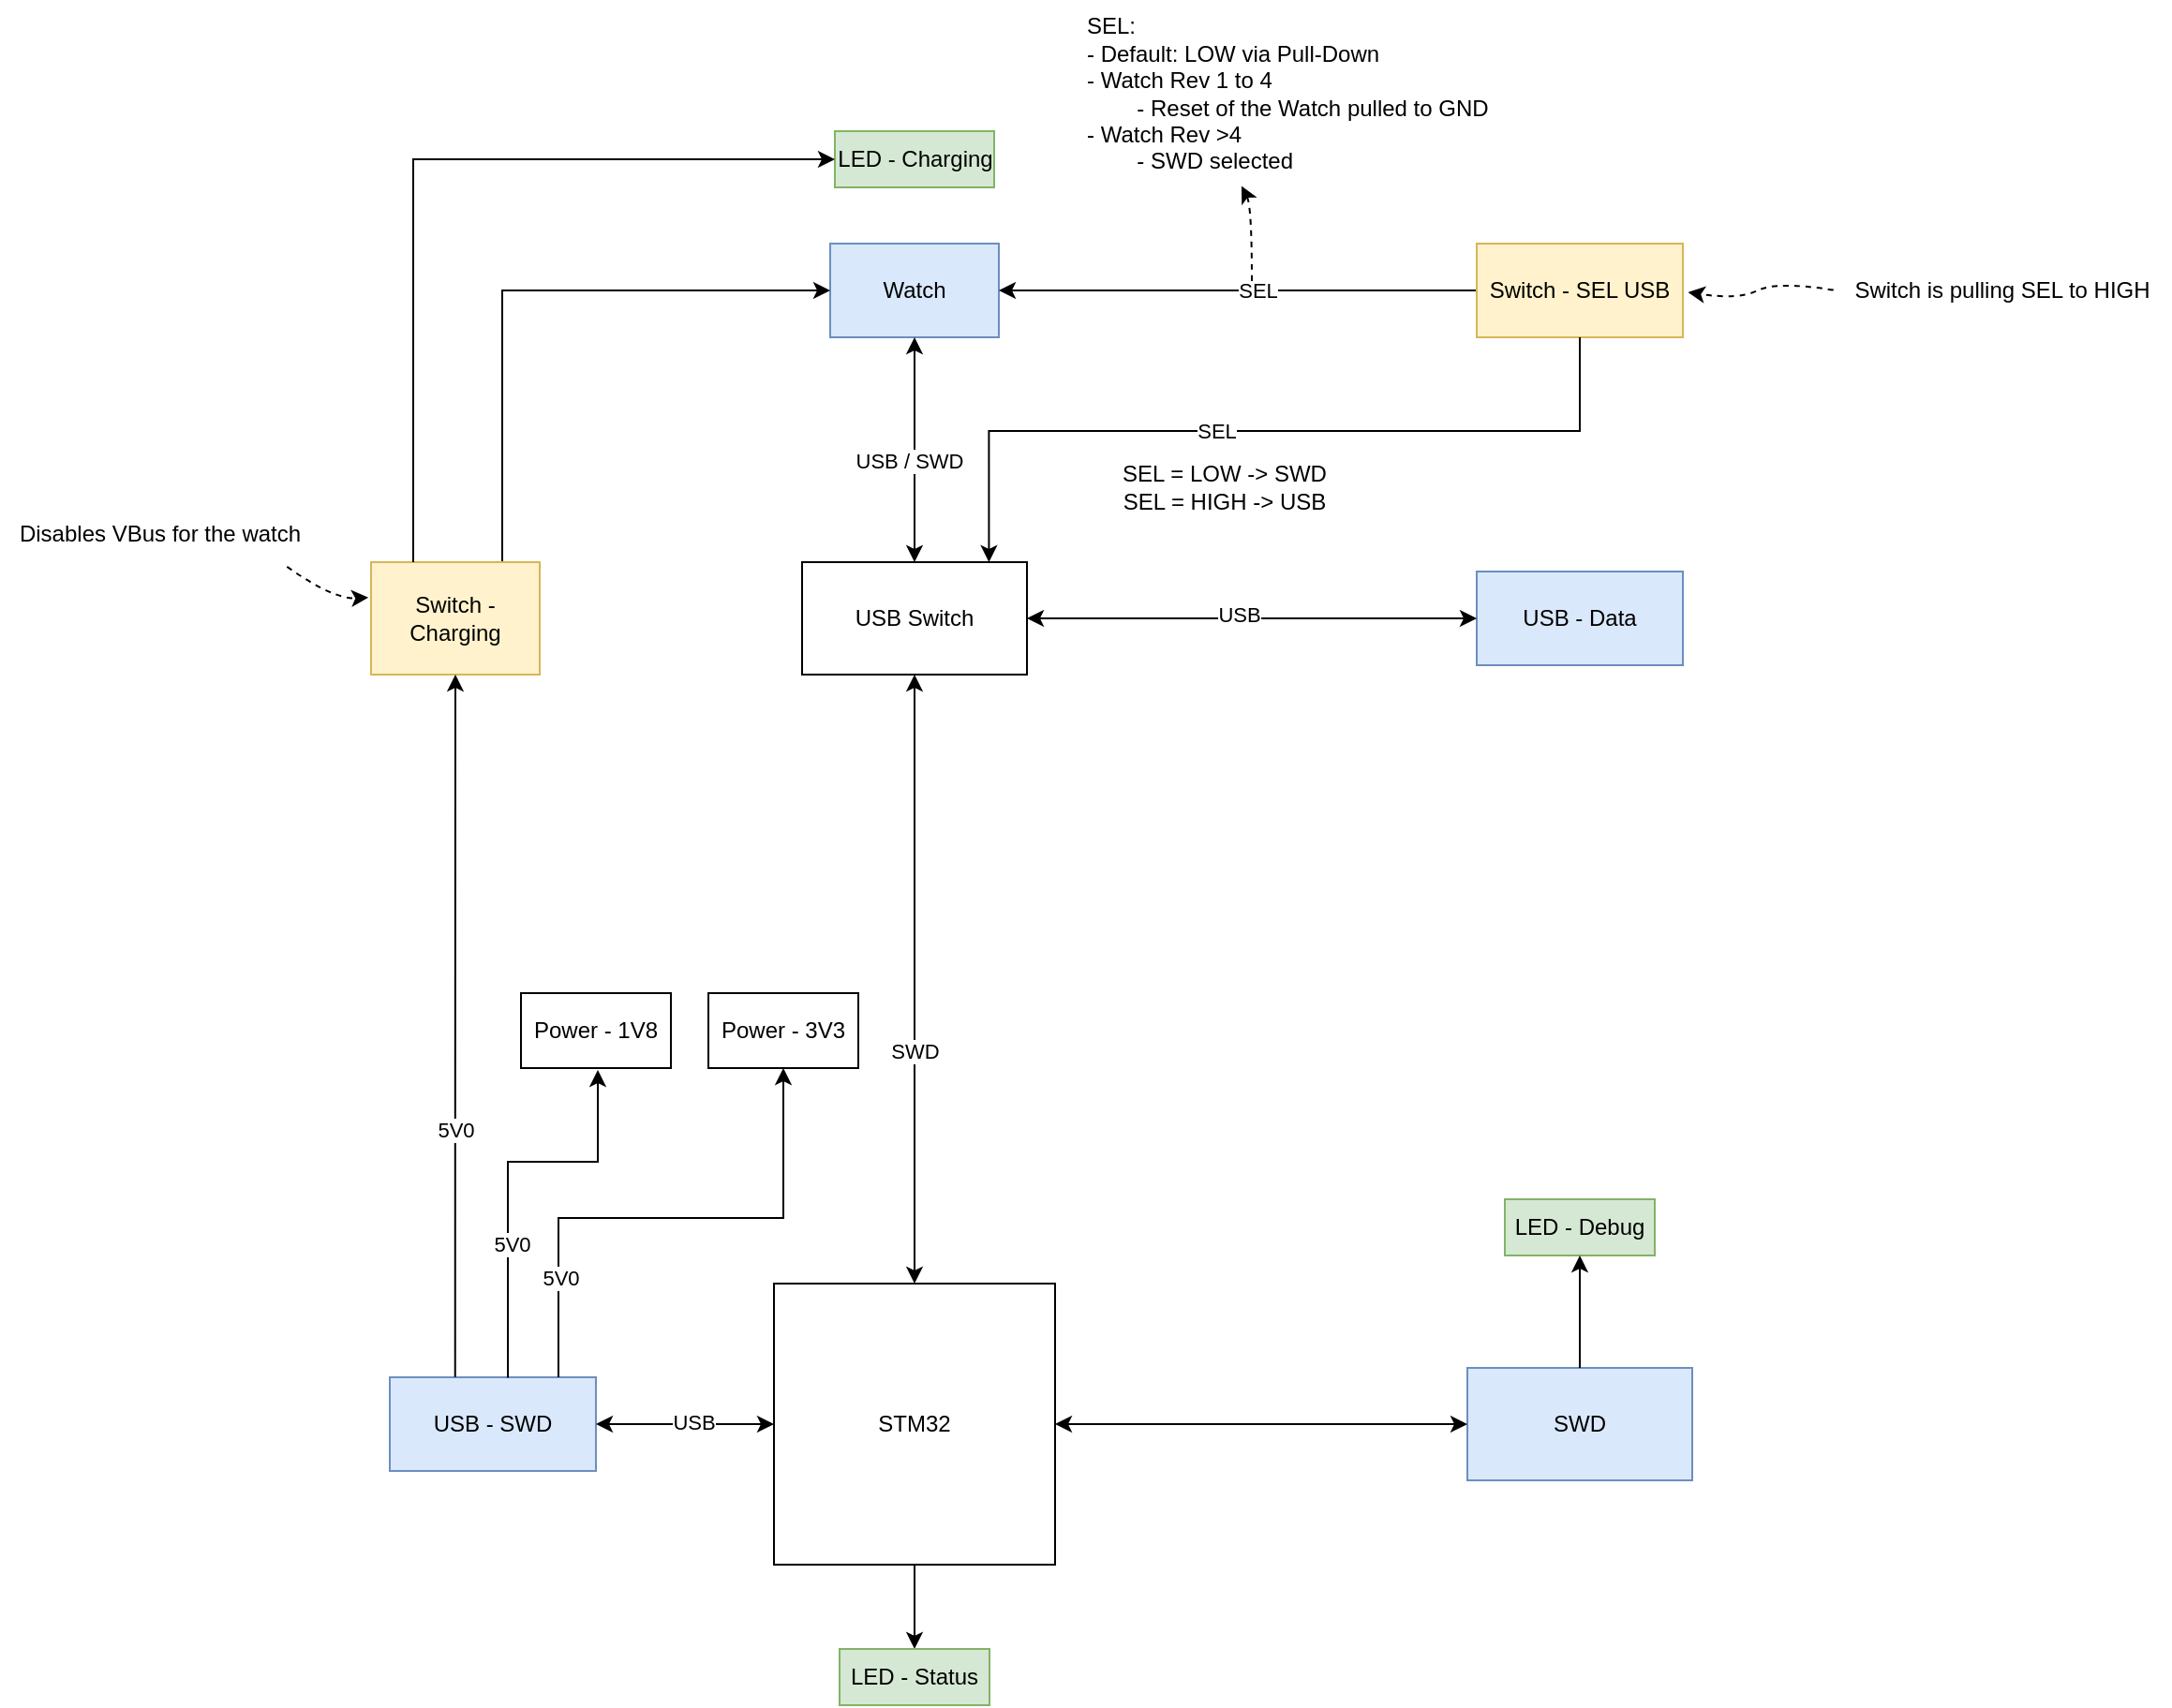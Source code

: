 <mxfile version="23.0.2" type="github">
  <diagram name="Seite-1" id="uoB5s_NOn5Kz51gLZ3H2">
    <mxGraphModel dx="1793" dy="933" grid="1" gridSize="10" guides="1" tooltips="1" connect="1" arrows="1" fold="1" page="1" pageScale="1" pageWidth="827" pageHeight="1169" math="0" shadow="0">
      <root>
        <mxCell id="0" />
        <mxCell id="1" parent="0" />
        <mxCell id="KBUpss7MyCprIlvvS2ba-1" value="STM32" style="whiteSpace=wrap;html=1;aspect=fixed;" vertex="1" parent="1">
          <mxGeometry x="613" y="775" width="150" height="150" as="geometry" />
        </mxCell>
        <mxCell id="KBUpss7MyCprIlvvS2ba-2" value="Watch" style="rounded=0;whiteSpace=wrap;html=1;fillColor=#dae8fc;strokeColor=#6c8ebf;" vertex="1" parent="1">
          <mxGeometry x="643" y="220" width="90" height="50" as="geometry" />
        </mxCell>
        <mxCell id="KBUpss7MyCprIlvvS2ba-3" value="SWD" style="rounded=0;whiteSpace=wrap;html=1;fillColor=#dae8fc;strokeColor=#6c8ebf;" vertex="1" parent="1">
          <mxGeometry x="983" y="820" width="120" height="60" as="geometry" />
        </mxCell>
        <mxCell id="KBUpss7MyCprIlvvS2ba-4" value="USB - SWD" style="rounded=0;whiteSpace=wrap;html=1;fillColor=#dae8fc;strokeColor=#6c8ebf;" vertex="1" parent="1">
          <mxGeometry x="408" y="825" width="110" height="50" as="geometry" />
        </mxCell>
        <mxCell id="KBUpss7MyCprIlvvS2ba-7" value="" style="endArrow=classic;startArrow=classic;html=1;rounded=0;entryX=0;entryY=0.5;entryDx=0;entryDy=0;exitX=1;exitY=0.5;exitDx=0;exitDy=0;edgeStyle=orthogonalEdgeStyle;" edge="1" parent="1" source="KBUpss7MyCprIlvvS2ba-1" target="KBUpss7MyCprIlvvS2ba-3">
          <mxGeometry width="50" height="50" relative="1" as="geometry">
            <mxPoint x="758" y="760" as="sourcePoint" />
            <mxPoint x="808" y="710" as="targetPoint" />
          </mxGeometry>
        </mxCell>
        <mxCell id="KBUpss7MyCprIlvvS2ba-8" value="USB - Data" style="rounded=0;whiteSpace=wrap;html=1;fillColor=#dae8fc;strokeColor=#6c8ebf;" vertex="1" parent="1">
          <mxGeometry x="988" y="395" width="110" height="50" as="geometry" />
        </mxCell>
        <mxCell id="KBUpss7MyCprIlvvS2ba-9" value="USB Switch" style="rounded=0;whiteSpace=wrap;html=1;" vertex="1" parent="1">
          <mxGeometry x="628" y="390" width="120" height="60" as="geometry" />
        </mxCell>
        <mxCell id="KBUpss7MyCprIlvvS2ba-10" value="" style="endArrow=classic;startArrow=classic;html=1;rounded=0;exitX=0.5;exitY=0;exitDx=0;exitDy=0;edgeStyle=orthogonalEdgeStyle;" edge="1" parent="1" source="KBUpss7MyCprIlvvS2ba-9" target="KBUpss7MyCprIlvvS2ba-2">
          <mxGeometry width="50" height="50" relative="1" as="geometry">
            <mxPoint x="758" y="760" as="sourcePoint" />
            <mxPoint x="808" y="710" as="targetPoint" />
            <Array as="points" />
          </mxGeometry>
        </mxCell>
        <mxCell id="KBUpss7MyCprIlvvS2ba-11" value="USB / SWD" style="edgeLabel;html=1;align=center;verticalAlign=middle;resizable=0;points=[];" connectable="0" vertex="1" parent="KBUpss7MyCprIlvvS2ba-10">
          <mxGeometry x="-0.1" y="3" relative="1" as="geometry">
            <mxPoint as="offset" />
          </mxGeometry>
        </mxCell>
        <mxCell id="KBUpss7MyCprIlvvS2ba-12" value="" style="endArrow=classic;startArrow=classic;html=1;rounded=0;exitX=1;exitY=0.5;exitDx=0;exitDy=0;edgeStyle=orthogonalEdgeStyle;entryX=0;entryY=0.5;entryDx=0;entryDy=0;" edge="1" parent="1" target="KBUpss7MyCprIlvvS2ba-8" source="KBUpss7MyCprIlvvS2ba-9">
          <mxGeometry width="50" height="50" relative="1" as="geometry">
            <mxPoint x="759.8" y="420.03" as="sourcePoint" />
            <mxPoint x="1028" y="674.71" as="targetPoint" />
            <Array as="points">
              <mxPoint x="938" y="420" />
              <mxPoint x="938" y="420" />
            </Array>
          </mxGeometry>
        </mxCell>
        <mxCell id="KBUpss7MyCprIlvvS2ba-13" value="USB" style="edgeLabel;html=1;align=center;verticalAlign=middle;resizable=0;points=[];" connectable="0" vertex="1" parent="KBUpss7MyCprIlvvS2ba-12">
          <mxGeometry x="-0.064" y="2" relative="1" as="geometry">
            <mxPoint as="offset" />
          </mxGeometry>
        </mxCell>
        <mxCell id="KBUpss7MyCprIlvvS2ba-14" value="" style="edgeStyle=orthogonalEdgeStyle;rounded=0;orthogonalLoop=1;jettySize=auto;html=1;entryX=0;entryY=0.5;entryDx=0;entryDy=0;" edge="1" parent="1" source="KBUpss7MyCprIlvvS2ba-15" target="KBUpss7MyCprIlvvS2ba-2">
          <mxGeometry relative="1" as="geometry">
            <mxPoint x="568" y="380.0" as="targetPoint" />
            <Array as="points">
              <mxPoint x="468" y="245" />
            </Array>
          </mxGeometry>
        </mxCell>
        <mxCell id="KBUpss7MyCprIlvvS2ba-15" value="Switch - Charging" style="rounded=0;whiteSpace=wrap;html=1;fillColor=#fff2cc;strokeColor=#d6b656;" vertex="1" parent="1">
          <mxGeometry x="398" y="390" width="90" height="60" as="geometry" />
        </mxCell>
        <mxCell id="KBUpss7MyCprIlvvS2ba-16" value="" style="endArrow=classic;startArrow=classic;html=1;rounded=0;exitX=1;exitY=0.5;exitDx=0;exitDy=0;edgeStyle=orthogonalEdgeStyle;entryX=0;entryY=0.5;entryDx=0;entryDy=0;" edge="1" parent="1" source="KBUpss7MyCprIlvvS2ba-4" target="KBUpss7MyCprIlvvS2ba-1">
          <mxGeometry width="50" height="50" relative="1" as="geometry">
            <mxPoint x="758" y="760" as="sourcePoint" />
            <mxPoint x="618" y="845" as="targetPoint" />
          </mxGeometry>
        </mxCell>
        <mxCell id="KBUpss7MyCprIlvvS2ba-17" value="USB" style="edgeLabel;html=1;align=center;verticalAlign=middle;resizable=0;points=[];" connectable="0" vertex="1" parent="KBUpss7MyCprIlvvS2ba-16">
          <mxGeometry x="0.084" y="-3" relative="1" as="geometry">
            <mxPoint y="-4" as="offset" />
          </mxGeometry>
        </mxCell>
        <mxCell id="KBUpss7MyCprIlvvS2ba-18" value="" style="edgeStyle=orthogonalEdgeStyle;rounded=0;orthogonalLoop=1;jettySize=auto;html=1;entryX=1;entryY=0.5;entryDx=0;entryDy=0;" edge="1" parent="1" source="KBUpss7MyCprIlvvS2ba-20" target="KBUpss7MyCprIlvvS2ba-2">
          <mxGeometry relative="1" as="geometry">
            <mxPoint x="918" y="245.0" as="targetPoint" />
          </mxGeometry>
        </mxCell>
        <mxCell id="KBUpss7MyCprIlvvS2ba-19" value="SEL" style="edgeLabel;html=1;align=center;verticalAlign=middle;resizable=0;points=[];" connectable="0" vertex="1" parent="KBUpss7MyCprIlvvS2ba-18">
          <mxGeometry x="-0.082" y="2" relative="1" as="geometry">
            <mxPoint y="-2" as="offset" />
          </mxGeometry>
        </mxCell>
        <mxCell id="KBUpss7MyCprIlvvS2ba-20" value="Switch - SEL USB" style="rounded=0;whiteSpace=wrap;html=1;fillColor=#fff2cc;strokeColor=#d6b656;" vertex="1" parent="1">
          <mxGeometry x="988" y="220" width="110" height="50" as="geometry" />
        </mxCell>
        <mxCell id="KBUpss7MyCprIlvvS2ba-21" value="Power - 1V8" style="rounded=0;whiteSpace=wrap;html=1;" vertex="1" parent="1">
          <mxGeometry x="478" y="620" width="80" height="40" as="geometry" />
        </mxCell>
        <mxCell id="KBUpss7MyCprIlvvS2ba-22" value="Power - 3V3" style="rounded=0;whiteSpace=wrap;html=1;" vertex="1" parent="1">
          <mxGeometry x="578" y="620" width="80" height="40" as="geometry" />
        </mxCell>
        <mxCell id="KBUpss7MyCprIlvvS2ba-23" value="" style="endArrow=classic;html=1;rounded=0;entryX=0.5;entryY=1;entryDx=0;entryDy=0;edgeStyle=orthogonalEdgeStyle;exitX=0.818;exitY=0;exitDx=0;exitDy=0;exitPerimeter=0;" edge="1" parent="1" source="KBUpss7MyCprIlvvS2ba-4" target="KBUpss7MyCprIlvvS2ba-22">
          <mxGeometry width="50" height="50" relative="1" as="geometry">
            <mxPoint x="499" y="821" as="sourcePoint" />
            <mxPoint x="808" y="610" as="targetPoint" />
            <Array as="points">
              <mxPoint x="498" y="740" />
              <mxPoint x="618" y="740" />
              <mxPoint x="618" y="660" />
            </Array>
          </mxGeometry>
        </mxCell>
        <mxCell id="KBUpss7MyCprIlvvS2ba-24" value="5V0" style="edgeLabel;html=1;align=center;verticalAlign=middle;resizable=0;points=[];" connectable="0" vertex="1" parent="KBUpss7MyCprIlvvS2ba-23">
          <mxGeometry x="-0.623" y="-1" relative="1" as="geometry">
            <mxPoint as="offset" />
          </mxGeometry>
        </mxCell>
        <mxCell id="KBUpss7MyCprIlvvS2ba-25" value="" style="endArrow=classic;html=1;rounded=0;edgeStyle=orthogonalEdgeStyle;exitX=0.573;exitY=0.006;exitDx=0;exitDy=0;exitPerimeter=0;entryX=0.517;entryY=1.025;entryDx=0;entryDy=0;entryPerimeter=0;" edge="1" parent="1" target="KBUpss7MyCprIlvvS2ba-21" source="KBUpss7MyCprIlvvS2ba-4">
          <mxGeometry width="50" height="50" relative="1" as="geometry">
            <mxPoint x="478" y="820" as="sourcePoint" />
            <mxPoint x="518" y="660" as="targetPoint" />
            <Array as="points">
              <mxPoint x="471" y="710" />
              <mxPoint x="519" y="710" />
              <mxPoint x="519" y="661" />
              <mxPoint x="519" y="661" />
            </Array>
          </mxGeometry>
        </mxCell>
        <mxCell id="KBUpss7MyCprIlvvS2ba-26" value="5V0" style="edgeLabel;html=1;align=center;verticalAlign=middle;resizable=0;points=[];" connectable="0" vertex="1" parent="KBUpss7MyCprIlvvS2ba-25">
          <mxGeometry x="-0.209" y="-2" relative="1" as="geometry">
            <mxPoint y="12" as="offset" />
          </mxGeometry>
        </mxCell>
        <mxCell id="KBUpss7MyCprIlvvS2ba-27" value="" style="endArrow=classic;html=1;rounded=0;edgeStyle=orthogonalEdgeStyle;entryX=0.5;entryY=1;entryDx=0;entryDy=0;exitX=0.317;exitY=-0.002;exitDx=0;exitDy=0;exitPerimeter=0;" edge="1" parent="1" source="KBUpss7MyCprIlvvS2ba-4" target="KBUpss7MyCprIlvvS2ba-15">
          <mxGeometry width="50" height="50" relative="1" as="geometry">
            <mxPoint x="443" y="820" as="sourcePoint" />
            <mxPoint x="435" y="430" as="targetPoint" />
            <Array as="points">
              <mxPoint x="443" y="690" />
              <mxPoint x="443" y="690" />
            </Array>
          </mxGeometry>
        </mxCell>
        <mxCell id="KBUpss7MyCprIlvvS2ba-28" value="5V0" style="edgeLabel;html=1;align=center;verticalAlign=middle;resizable=0;points=[];" connectable="0" vertex="1" parent="KBUpss7MyCprIlvvS2ba-27">
          <mxGeometry x="0.001" y="3" relative="1" as="geometry">
            <mxPoint x="3" y="55" as="offset" />
          </mxGeometry>
        </mxCell>
        <mxCell id="KBUpss7MyCprIlvvS2ba-29" value="" style="endArrow=classic;html=1;rounded=0;entryX=0.831;entryY=0;entryDx=0;entryDy=0;edgeStyle=orthogonalEdgeStyle;exitX=0.5;exitY=1;exitDx=0;exitDy=0;entryPerimeter=0;" edge="1" parent="1" source="KBUpss7MyCprIlvvS2ba-20" target="KBUpss7MyCprIlvvS2ba-9">
          <mxGeometry width="50" height="50" relative="1" as="geometry">
            <mxPoint x="1048" y="280" as="sourcePoint" />
            <mxPoint x="738" y="470" as="targetPoint" />
            <Array as="points">
              <mxPoint x="1043" y="320" />
              <mxPoint x="728" y="320" />
            </Array>
          </mxGeometry>
        </mxCell>
        <mxCell id="KBUpss7MyCprIlvvS2ba-30" value="SEL" style="edgeLabel;html=1;align=center;verticalAlign=middle;resizable=0;points=[];" connectable="0" vertex="1" parent="KBUpss7MyCprIlvvS2ba-29">
          <mxGeometry x="0.12" relative="1" as="geometry">
            <mxPoint as="offset" />
          </mxGeometry>
        </mxCell>
        <mxCell id="KBUpss7MyCprIlvvS2ba-31" value="SEL:&lt;br&gt;- Default: LOW via Pull-Down&lt;br&gt;- Watch Rev 1 to 4&lt;br&gt;&lt;span style=&quot;white-space: pre;&quot;&gt;&#x9;&lt;/span&gt;- Reset of the Watch pulled to GND&lt;br&gt;- Watch Rev &amp;gt;4&lt;br&gt;&lt;span style=&quot;white-space: pre;&quot;&gt;&#x9;&lt;/span&gt;- SWD selected" style="text;html=1;align=left;verticalAlign=middle;resizable=0;points=[];autosize=1;strokeColor=none;fillColor=none;" vertex="1" parent="1">
          <mxGeometry x="778" y="90" width="240" height="100" as="geometry" />
        </mxCell>
        <mxCell id="KBUpss7MyCprIlvvS2ba-32" value="Switch is pulling SEL to HIGH" style="text;html=1;align=center;verticalAlign=middle;resizable=0;points=[];autosize=1;strokeColor=none;fillColor=none;" vertex="1" parent="1">
          <mxGeometry x="1178" y="230" width="180" height="30" as="geometry" />
        </mxCell>
        <mxCell id="KBUpss7MyCprIlvvS2ba-33" value="SEL = LOW -&amp;gt; SWD&lt;br&gt;SEL = HIGH -&amp;gt; USB" style="text;html=1;align=center;verticalAlign=middle;resizable=0;points=[];autosize=1;strokeColor=none;fillColor=none;" vertex="1" parent="1">
          <mxGeometry x="788" y="330" width="130" height="40" as="geometry" />
        </mxCell>
        <mxCell id="KBUpss7MyCprIlvvS2ba-35" value="" style="endArrow=classic;startArrow=classic;html=1;rounded=0;exitX=0.5;exitY=0;exitDx=0;exitDy=0;entryX=0.5;entryY=1;entryDx=0;entryDy=0;edgeStyle=orthogonalEdgeStyle;" edge="1" parent="1" source="KBUpss7MyCprIlvvS2ba-1" target="KBUpss7MyCprIlvvS2ba-9">
          <mxGeometry width="50" height="50" relative="1" as="geometry">
            <mxPoint x="808" y="680" as="sourcePoint" />
            <mxPoint x="858" y="630" as="targetPoint" />
            <Array as="points">
              <mxPoint x="688" y="775" />
            </Array>
          </mxGeometry>
        </mxCell>
        <mxCell id="KBUpss7MyCprIlvvS2ba-36" value="SWD" style="edgeLabel;html=1;align=center;verticalAlign=middle;resizable=0;points=[];" vertex="1" connectable="0" parent="KBUpss7MyCprIlvvS2ba-35">
          <mxGeometry x="-0.239" y="-2" relative="1" as="geometry">
            <mxPoint x="-2" y="-1" as="offset" />
          </mxGeometry>
        </mxCell>
        <mxCell id="KBUpss7MyCprIlvvS2ba-38" value="" style="curved=1;endArrow=classic;html=1;rounded=0;dashed=1;entryX=0.352;entryY=0.993;entryDx=0;entryDy=0;entryPerimeter=0;" edge="1" parent="1" target="KBUpss7MyCprIlvvS2ba-31">
          <mxGeometry width="50" height="50" relative="1" as="geometry">
            <mxPoint x="868" y="240" as="sourcePoint" />
            <mxPoint x="868" y="190" as="targetPoint" />
            <Array as="points">
              <mxPoint x="868" y="200" />
            </Array>
          </mxGeometry>
        </mxCell>
        <mxCell id="KBUpss7MyCprIlvvS2ba-40" value="" style="curved=1;endArrow=classic;html=1;rounded=0;dashed=1;exitX=0.002;exitY=0.493;exitDx=0;exitDy=0;exitPerimeter=0;entryX=1.025;entryY=0.52;entryDx=0;entryDy=0;entryPerimeter=0;" edge="1" parent="1" source="KBUpss7MyCprIlvvS2ba-32" target="KBUpss7MyCprIlvvS2ba-20">
          <mxGeometry width="50" height="50" relative="1" as="geometry">
            <mxPoint x="878" y="250" as="sourcePoint" />
            <mxPoint x="878" y="200" as="targetPoint" />
            <Array as="points">
              <mxPoint x="1148" y="240" />
              <mxPoint x="1128" y="250" />
            </Array>
          </mxGeometry>
        </mxCell>
        <mxCell id="KBUpss7MyCprIlvvS2ba-43" value="LED - Debug" style="rounded=0;whiteSpace=wrap;html=1;fillColor=#d5e8d4;strokeColor=#82b366;" vertex="1" parent="1">
          <mxGeometry x="1003" y="730" width="80" height="30" as="geometry" />
        </mxCell>
        <mxCell id="KBUpss7MyCprIlvvS2ba-44" value="LED - Charging" style="rounded=0;whiteSpace=wrap;html=1;fillColor=#d5e8d4;strokeColor=#82b366;" vertex="1" parent="1">
          <mxGeometry x="645.5" y="160" width="85" height="30" as="geometry" />
        </mxCell>
        <mxCell id="KBUpss7MyCprIlvvS2ba-45" value="" style="edgeStyle=orthogonalEdgeStyle;rounded=0;orthogonalLoop=1;jettySize=auto;html=1;entryX=0;entryY=0.5;entryDx=0;entryDy=0;exitX=0.25;exitY=0;exitDx=0;exitDy=0;" edge="1" parent="1" source="KBUpss7MyCprIlvvS2ba-15" target="KBUpss7MyCprIlvvS2ba-44">
          <mxGeometry relative="1" as="geometry">
            <mxPoint x="643" y="180" as="targetPoint" />
            <Array as="points">
              <mxPoint x="421" y="175" />
            </Array>
            <mxPoint x="468" y="325" as="sourcePoint" />
          </mxGeometry>
        </mxCell>
        <mxCell id="KBUpss7MyCprIlvvS2ba-47" value="" style="endArrow=classic;html=1;rounded=0;entryX=0.5;entryY=0;entryDx=0;entryDy=0;exitX=0.5;exitY=1;exitDx=0;exitDy=0;edgeStyle=orthogonalEdgeStyle;" edge="1" parent="1" source="KBUpss7MyCprIlvvS2ba-1" target="KBUpss7MyCprIlvvS2ba-48">
          <mxGeometry width="50" height="50" relative="1" as="geometry">
            <mxPoint x="868" y="1090" as="sourcePoint" />
            <mxPoint x="1033" y="995" as="targetPoint" />
          </mxGeometry>
        </mxCell>
        <mxCell id="KBUpss7MyCprIlvvS2ba-48" value="LED - Status" style="rounded=0;whiteSpace=wrap;html=1;fillColor=#d5e8d4;strokeColor=#82b366;" vertex="1" parent="1">
          <mxGeometry x="648" y="970" width="80" height="30" as="geometry" />
        </mxCell>
        <mxCell id="KBUpss7MyCprIlvvS2ba-49" value="" style="endArrow=classic;html=1;rounded=0;entryX=0.5;entryY=1;entryDx=0;entryDy=0;exitX=0.5;exitY=0;exitDx=0;exitDy=0;exitPerimeter=0;edgeStyle=orthogonalEdgeStyle;" edge="1" parent="1" source="KBUpss7MyCprIlvvS2ba-3" target="KBUpss7MyCprIlvvS2ba-43">
          <mxGeometry width="50" height="50" relative="1" as="geometry">
            <mxPoint x="1028" y="830" as="sourcePoint" />
            <mxPoint x="1078" y="780" as="targetPoint" />
            <Array as="points">
              <mxPoint x="1043" y="790" />
              <mxPoint x="1043" y="790" />
            </Array>
          </mxGeometry>
        </mxCell>
        <mxCell id="KBUpss7MyCprIlvvS2ba-53" value="Disables VBus for the watch" style="text;html=1;align=center;verticalAlign=middle;resizable=0;points=[];autosize=1;strokeColor=none;fillColor=none;" vertex="1" parent="1">
          <mxGeometry x="200" y="360" width="170" height="30" as="geometry" />
        </mxCell>
        <mxCell id="KBUpss7MyCprIlvvS2ba-54" value="" style="curved=1;endArrow=classic;html=1;rounded=0;dashed=1;entryX=-0.016;entryY=0.314;entryDx=0;entryDy=0;entryPerimeter=0;exitX=0.901;exitY=1.081;exitDx=0;exitDy=0;exitPerimeter=0;" edge="1" parent="1" source="KBUpss7MyCprIlvvS2ba-53" target="KBUpss7MyCprIlvvS2ba-15">
          <mxGeometry width="50" height="50" relative="1" as="geometry">
            <mxPoint x="-105" y="385" as="sourcePoint" />
            <mxPoint x="118" y="381" as="targetPoint" />
            <Array as="points">
              <mxPoint x="378" y="410" />
            </Array>
          </mxGeometry>
        </mxCell>
      </root>
    </mxGraphModel>
  </diagram>
</mxfile>
